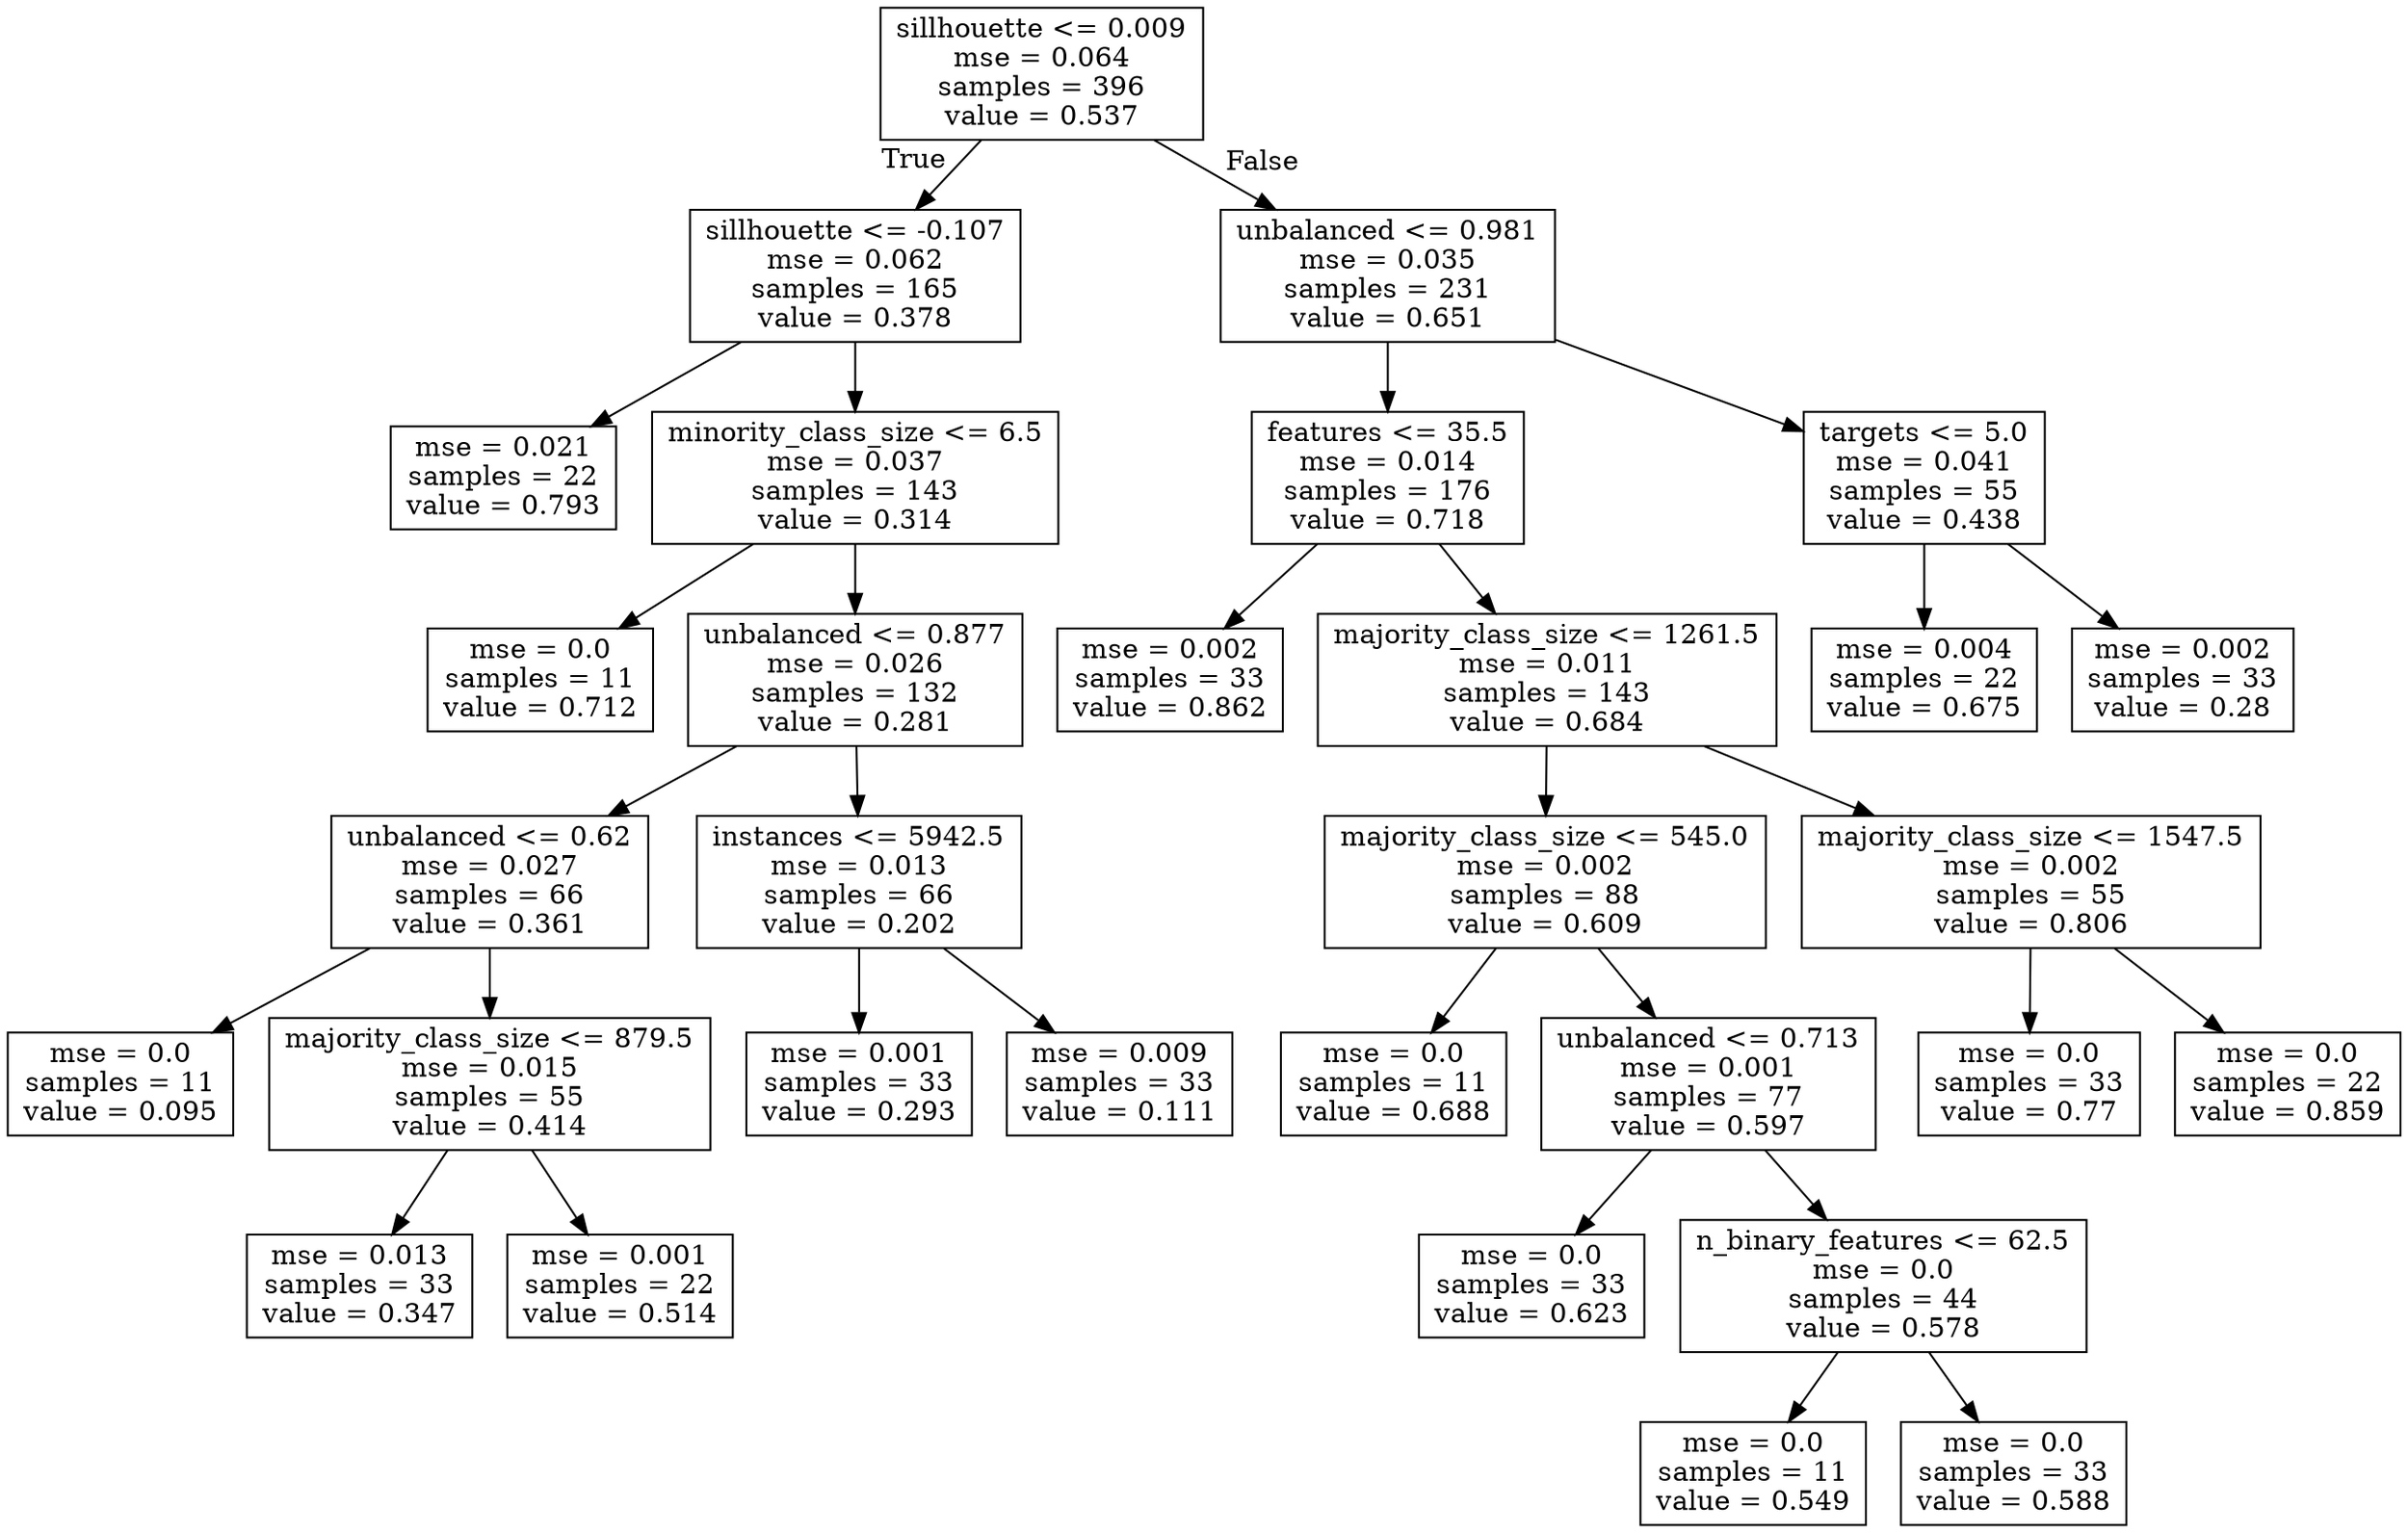 digraph Tree {
node [shape=box] ;
0 [label="sillhouette <= 0.009\nmse = 0.064\nsamples = 396\nvalue = 0.537"] ;
1 [label="sillhouette <= -0.107\nmse = 0.062\nsamples = 165\nvalue = 0.378"] ;
0 -> 1 [labeldistance=2.5, labelangle=45, headlabel="True"] ;
2 [label="mse = 0.021\nsamples = 22\nvalue = 0.793"] ;
1 -> 2 ;
3 [label="minority_class_size <= 6.5\nmse = 0.037\nsamples = 143\nvalue = 0.314"] ;
1 -> 3 ;
4 [label="mse = 0.0\nsamples = 11\nvalue = 0.712"] ;
3 -> 4 ;
5 [label="unbalanced <= 0.877\nmse = 0.026\nsamples = 132\nvalue = 0.281"] ;
3 -> 5 ;
6 [label="unbalanced <= 0.62\nmse = 0.027\nsamples = 66\nvalue = 0.361"] ;
5 -> 6 ;
7 [label="mse = 0.0\nsamples = 11\nvalue = 0.095"] ;
6 -> 7 ;
8 [label="majority_class_size <= 879.5\nmse = 0.015\nsamples = 55\nvalue = 0.414"] ;
6 -> 8 ;
9 [label="mse = 0.013\nsamples = 33\nvalue = 0.347"] ;
8 -> 9 ;
10 [label="mse = 0.001\nsamples = 22\nvalue = 0.514"] ;
8 -> 10 ;
11 [label="instances <= 5942.5\nmse = 0.013\nsamples = 66\nvalue = 0.202"] ;
5 -> 11 ;
12 [label="mse = 0.001\nsamples = 33\nvalue = 0.293"] ;
11 -> 12 ;
13 [label="mse = 0.009\nsamples = 33\nvalue = 0.111"] ;
11 -> 13 ;
14 [label="unbalanced <= 0.981\nmse = 0.035\nsamples = 231\nvalue = 0.651"] ;
0 -> 14 [labeldistance=2.5, labelangle=-45, headlabel="False"] ;
15 [label="features <= 35.5\nmse = 0.014\nsamples = 176\nvalue = 0.718"] ;
14 -> 15 ;
16 [label="mse = 0.002\nsamples = 33\nvalue = 0.862"] ;
15 -> 16 ;
17 [label="majority_class_size <= 1261.5\nmse = 0.011\nsamples = 143\nvalue = 0.684"] ;
15 -> 17 ;
18 [label="majority_class_size <= 545.0\nmse = 0.002\nsamples = 88\nvalue = 0.609"] ;
17 -> 18 ;
19 [label="mse = 0.0\nsamples = 11\nvalue = 0.688"] ;
18 -> 19 ;
20 [label="unbalanced <= 0.713\nmse = 0.001\nsamples = 77\nvalue = 0.597"] ;
18 -> 20 ;
21 [label="mse = 0.0\nsamples = 33\nvalue = 0.623"] ;
20 -> 21 ;
22 [label="n_binary_features <= 62.5\nmse = 0.0\nsamples = 44\nvalue = 0.578"] ;
20 -> 22 ;
23 [label="mse = 0.0\nsamples = 11\nvalue = 0.549"] ;
22 -> 23 ;
24 [label="mse = 0.0\nsamples = 33\nvalue = 0.588"] ;
22 -> 24 ;
25 [label="majority_class_size <= 1547.5\nmse = 0.002\nsamples = 55\nvalue = 0.806"] ;
17 -> 25 ;
26 [label="mse = 0.0\nsamples = 33\nvalue = 0.77"] ;
25 -> 26 ;
27 [label="mse = 0.0\nsamples = 22\nvalue = 0.859"] ;
25 -> 27 ;
28 [label="targets <= 5.0\nmse = 0.041\nsamples = 55\nvalue = 0.438"] ;
14 -> 28 ;
29 [label="mse = 0.004\nsamples = 22\nvalue = 0.675"] ;
28 -> 29 ;
30 [label="mse = 0.002\nsamples = 33\nvalue = 0.28"] ;
28 -> 30 ;
}
